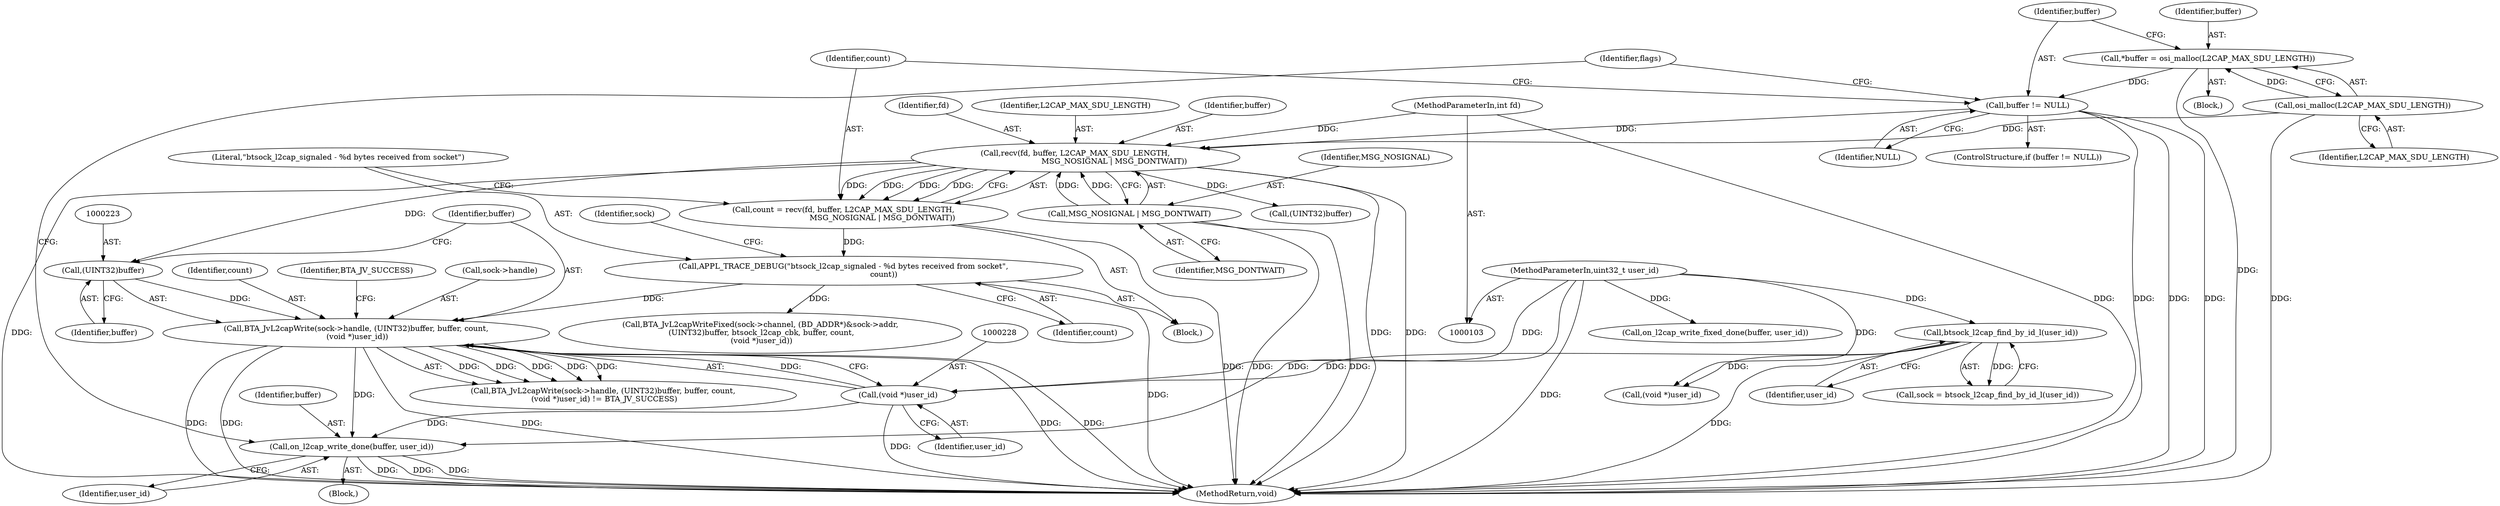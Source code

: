 digraph "0_Android_472271b153c5dc53c28beac55480a8d8434b2d5c_30@API" {
"1000232" [label="(Call,on_l2cap_write_done(buffer, user_id))"];
"1000218" [label="(Call,BTA_JvL2capWrite(sock->handle, (UINT32)buffer, buffer, count,\n (void *)user_id))"];
"1000222" [label="(Call,(UINT32)buffer)"];
"1000173" [label="(Call,recv(fd, buffer, L2CAP_MAX_SDU_LENGTH,\n                                MSG_NOSIGNAL | MSG_DONTWAIT))"];
"1000104" [label="(MethodParameterIn,int fd)"];
"1000166" [label="(Call,buffer != NULL)"];
"1000161" [label="(Call,*buffer = osi_malloc(L2CAP_MAX_SDU_LENGTH))"];
"1000163" [label="(Call,osi_malloc(L2CAP_MAX_SDU_LENGTH))"];
"1000177" [label="(Call,MSG_NOSIGNAL | MSG_DONTWAIT)"];
"1000180" [label="(Call,APPL_TRACE_DEBUG(\"btsock_l2cap_signaled - %d bytes received from socket\",\n                                 count))"];
"1000171" [label="(Call,count = recv(fd, buffer, L2CAP_MAX_SDU_LENGTH,\n                                MSG_NOSIGNAL | MSG_DONTWAIT))"];
"1000227" [label="(Call,(void *)user_id)"];
"1000118" [label="(Call,btsock_l2cap_find_by_id_l(user_id))"];
"1000106" [label="(MethodParameterIn,uint32_t user_id)"];
"1000227" [label="(Call,(void *)user_id)"];
"1000224" [label="(Identifier,buffer)"];
"1000173" [label="(Call,recv(fd, buffer, L2CAP_MAX_SDU_LENGTH,\n                                MSG_NOSIGNAL | MSG_DONTWAIT))"];
"1000190" [label="(Call,BTA_JvL2capWriteFixed(sock->channel, (BD_ADDR*)&sock->addr,\n (UINT32)buffer, btsock_l2cap_cbk, buffer, count,\n (void *)user_id))"];
"1000161" [label="(Call,*buffer = osi_malloc(L2CAP_MAX_SDU_LENGTH))"];
"1000116" [label="(Call,sock = btsock_l2cap_find_by_id_l(user_id))"];
"1000177" [label="(Call,MSG_NOSIGNAL | MSG_DONTWAIT)"];
"1000226" [label="(Identifier,count)"];
"1000168" [label="(Identifier,NULL)"];
"1000218" [label="(Call,BTA_JvL2capWrite(sock->handle, (UINT32)buffer, buffer, count,\n (void *)user_id))"];
"1000200" [label="(Call,(UINT32)buffer)"];
"1000118" [label="(Call,btsock_l2cap_find_by_id_l(user_id))"];
"1000295" [label="(MethodReturn,void)"];
"1000166" [label="(Call,buffer != NULL)"];
"1000164" [label="(Identifier,L2CAP_MAX_SDU_LENGTH)"];
"1000230" [label="(Identifier,BTA_JV_SUCCESS)"];
"1000174" [label="(Identifier,fd)"];
"1000159" [label="(Block,)"];
"1000182" [label="(Identifier,count)"];
"1000119" [label="(Identifier,user_id)"];
"1000162" [label="(Identifier,buffer)"];
"1000219" [label="(Call,sock->handle)"];
"1000211" [label="(Call,on_l2cap_write_fixed_done(buffer, user_id))"];
"1000171" [label="(Call,count = recv(fd, buffer, L2CAP_MAX_SDU_LENGTH,\n                                MSG_NOSIGNAL | MSG_DONTWAIT))"];
"1000217" [label="(Call,BTA_JvL2capWrite(sock->handle, (UINT32)buffer, buffer, count,\n (void *)user_id) != BTA_JV_SUCCESS)"];
"1000234" [label="(Identifier,user_id)"];
"1000178" [label="(Identifier,MSG_NOSIGNAL)"];
"1000229" [label="(Identifier,user_id)"];
"1000176" [label="(Identifier,L2CAP_MAX_SDU_LENGTH)"];
"1000233" [label="(Identifier,buffer)"];
"1000106" [label="(MethodParameterIn,uint32_t user_id)"];
"1000231" [label="(Block,)"];
"1000175" [label="(Identifier,buffer)"];
"1000206" [label="(Call,(void *)user_id)"];
"1000180" [label="(Call,APPL_TRACE_DEBUG(\"btsock_l2cap_signaled - %d bytes received from socket\",\n                                 count))"];
"1000163" [label="(Call,osi_malloc(L2CAP_MAX_SDU_LENGTH))"];
"1000243" [label="(Identifier,flags)"];
"1000232" [label="(Call,on_l2cap_write_done(buffer, user_id))"];
"1000225" [label="(Identifier,buffer)"];
"1000172" [label="(Identifier,count)"];
"1000179" [label="(Identifier,MSG_DONTWAIT)"];
"1000181" [label="(Literal,\"btsock_l2cap_signaled - %d bytes received from socket\")"];
"1000222" [label="(Call,(UINT32)buffer)"];
"1000167" [label="(Identifier,buffer)"];
"1000104" [label="(MethodParameterIn,int fd)"];
"1000185" [label="(Identifier,sock)"];
"1000169" [label="(Block,)"];
"1000165" [label="(ControlStructure,if (buffer != NULL))"];
"1000232" -> "1000231"  [label="AST: "];
"1000232" -> "1000234"  [label="CFG: "];
"1000233" -> "1000232"  [label="AST: "];
"1000234" -> "1000232"  [label="AST: "];
"1000243" -> "1000232"  [label="CFG: "];
"1000232" -> "1000295"  [label="DDG: "];
"1000232" -> "1000295"  [label="DDG: "];
"1000232" -> "1000295"  [label="DDG: "];
"1000218" -> "1000232"  [label="DDG: "];
"1000227" -> "1000232"  [label="DDG: "];
"1000106" -> "1000232"  [label="DDG: "];
"1000218" -> "1000217"  [label="AST: "];
"1000218" -> "1000227"  [label="CFG: "];
"1000219" -> "1000218"  [label="AST: "];
"1000222" -> "1000218"  [label="AST: "];
"1000225" -> "1000218"  [label="AST: "];
"1000226" -> "1000218"  [label="AST: "];
"1000227" -> "1000218"  [label="AST: "];
"1000230" -> "1000218"  [label="CFG: "];
"1000218" -> "1000295"  [label="DDG: "];
"1000218" -> "1000295"  [label="DDG: "];
"1000218" -> "1000295"  [label="DDG: "];
"1000218" -> "1000295"  [label="DDG: "];
"1000218" -> "1000295"  [label="DDG: "];
"1000218" -> "1000217"  [label="DDG: "];
"1000218" -> "1000217"  [label="DDG: "];
"1000218" -> "1000217"  [label="DDG: "];
"1000218" -> "1000217"  [label="DDG: "];
"1000218" -> "1000217"  [label="DDG: "];
"1000222" -> "1000218"  [label="DDG: "];
"1000180" -> "1000218"  [label="DDG: "];
"1000227" -> "1000218"  [label="DDG: "];
"1000222" -> "1000224"  [label="CFG: "];
"1000223" -> "1000222"  [label="AST: "];
"1000224" -> "1000222"  [label="AST: "];
"1000225" -> "1000222"  [label="CFG: "];
"1000173" -> "1000222"  [label="DDG: "];
"1000173" -> "1000171"  [label="AST: "];
"1000173" -> "1000177"  [label="CFG: "];
"1000174" -> "1000173"  [label="AST: "];
"1000175" -> "1000173"  [label="AST: "];
"1000176" -> "1000173"  [label="AST: "];
"1000177" -> "1000173"  [label="AST: "];
"1000171" -> "1000173"  [label="CFG: "];
"1000173" -> "1000295"  [label="DDG: "];
"1000173" -> "1000295"  [label="DDG: "];
"1000173" -> "1000295"  [label="DDG: "];
"1000173" -> "1000171"  [label="DDG: "];
"1000173" -> "1000171"  [label="DDG: "];
"1000173" -> "1000171"  [label="DDG: "];
"1000173" -> "1000171"  [label="DDG: "];
"1000104" -> "1000173"  [label="DDG: "];
"1000166" -> "1000173"  [label="DDG: "];
"1000163" -> "1000173"  [label="DDG: "];
"1000177" -> "1000173"  [label="DDG: "];
"1000177" -> "1000173"  [label="DDG: "];
"1000173" -> "1000200"  [label="DDG: "];
"1000104" -> "1000103"  [label="AST: "];
"1000104" -> "1000295"  [label="DDG: "];
"1000166" -> "1000165"  [label="AST: "];
"1000166" -> "1000168"  [label="CFG: "];
"1000167" -> "1000166"  [label="AST: "];
"1000168" -> "1000166"  [label="AST: "];
"1000172" -> "1000166"  [label="CFG: "];
"1000243" -> "1000166"  [label="CFG: "];
"1000166" -> "1000295"  [label="DDG: "];
"1000166" -> "1000295"  [label="DDG: "];
"1000166" -> "1000295"  [label="DDG: "];
"1000161" -> "1000166"  [label="DDG: "];
"1000161" -> "1000159"  [label="AST: "];
"1000161" -> "1000163"  [label="CFG: "];
"1000162" -> "1000161"  [label="AST: "];
"1000163" -> "1000161"  [label="AST: "];
"1000167" -> "1000161"  [label="CFG: "];
"1000161" -> "1000295"  [label="DDG: "];
"1000163" -> "1000161"  [label="DDG: "];
"1000163" -> "1000164"  [label="CFG: "];
"1000164" -> "1000163"  [label="AST: "];
"1000163" -> "1000295"  [label="DDG: "];
"1000177" -> "1000179"  [label="CFG: "];
"1000178" -> "1000177"  [label="AST: "];
"1000179" -> "1000177"  [label="AST: "];
"1000177" -> "1000295"  [label="DDG: "];
"1000177" -> "1000295"  [label="DDG: "];
"1000180" -> "1000169"  [label="AST: "];
"1000180" -> "1000182"  [label="CFG: "];
"1000181" -> "1000180"  [label="AST: "];
"1000182" -> "1000180"  [label="AST: "];
"1000185" -> "1000180"  [label="CFG: "];
"1000180" -> "1000295"  [label="DDG: "];
"1000171" -> "1000180"  [label="DDG: "];
"1000180" -> "1000190"  [label="DDG: "];
"1000171" -> "1000169"  [label="AST: "];
"1000172" -> "1000171"  [label="AST: "];
"1000181" -> "1000171"  [label="CFG: "];
"1000171" -> "1000295"  [label="DDG: "];
"1000227" -> "1000229"  [label="CFG: "];
"1000228" -> "1000227"  [label="AST: "];
"1000229" -> "1000227"  [label="AST: "];
"1000227" -> "1000295"  [label="DDG: "];
"1000118" -> "1000227"  [label="DDG: "];
"1000106" -> "1000227"  [label="DDG: "];
"1000118" -> "1000116"  [label="AST: "];
"1000118" -> "1000119"  [label="CFG: "];
"1000119" -> "1000118"  [label="AST: "];
"1000116" -> "1000118"  [label="CFG: "];
"1000118" -> "1000295"  [label="DDG: "];
"1000118" -> "1000116"  [label="DDG: "];
"1000106" -> "1000118"  [label="DDG: "];
"1000118" -> "1000206"  [label="DDG: "];
"1000106" -> "1000103"  [label="AST: "];
"1000106" -> "1000295"  [label="DDG: "];
"1000106" -> "1000206"  [label="DDG: "];
"1000106" -> "1000211"  [label="DDG: "];
}
